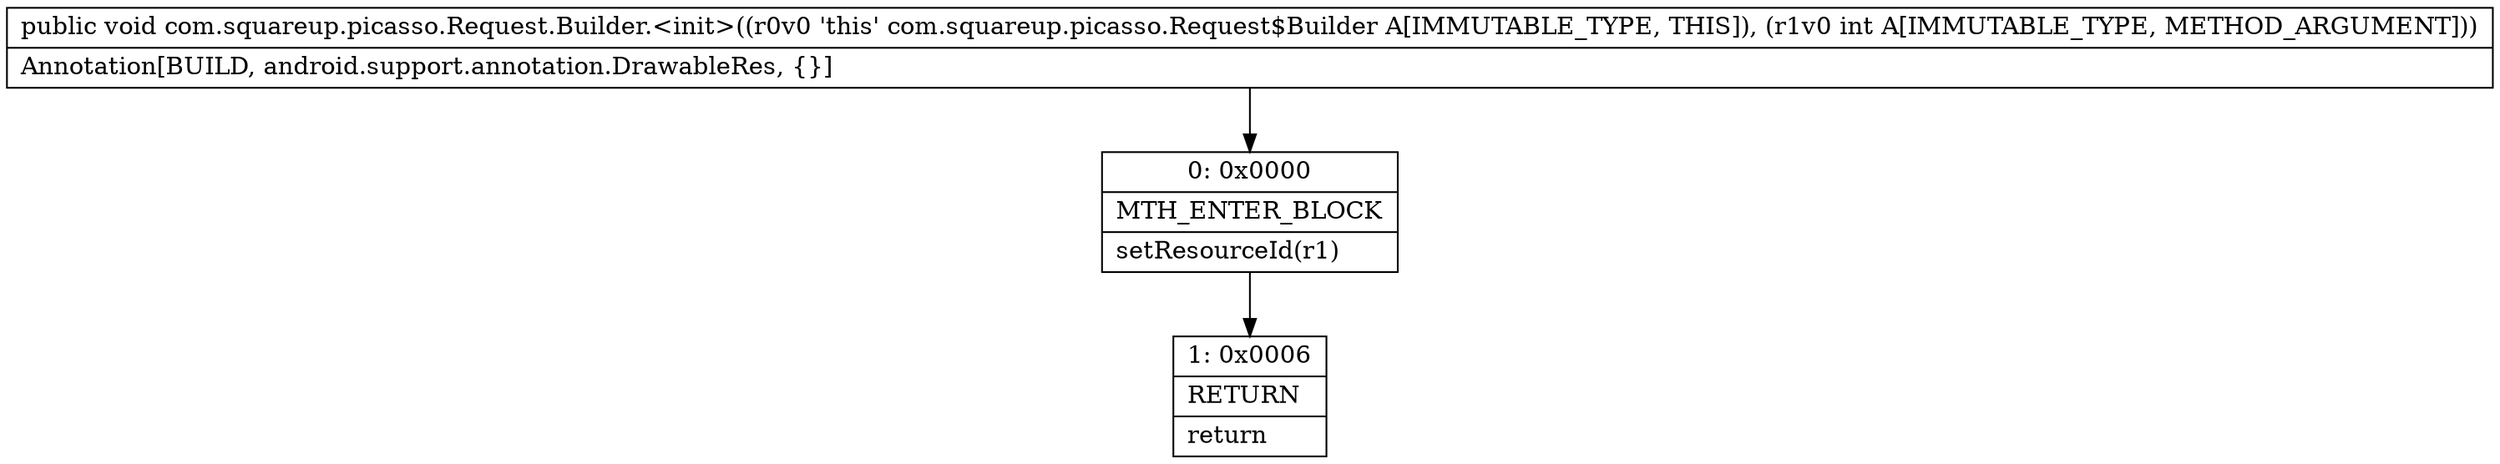 digraph "CFG forcom.squareup.picasso.Request.Builder.\<init\>(I)V" {
Node_0 [shape=record,label="{0\:\ 0x0000|MTH_ENTER_BLOCK\l|setResourceId(r1)\l}"];
Node_1 [shape=record,label="{1\:\ 0x0006|RETURN\l|return\l}"];
MethodNode[shape=record,label="{public void com.squareup.picasso.Request.Builder.\<init\>((r0v0 'this' com.squareup.picasso.Request$Builder A[IMMUTABLE_TYPE, THIS]), (r1v0 int A[IMMUTABLE_TYPE, METHOD_ARGUMENT]))  | Annotation[BUILD, android.support.annotation.DrawableRes, \{\}]\l}"];
MethodNode -> Node_0;
Node_0 -> Node_1;
}

